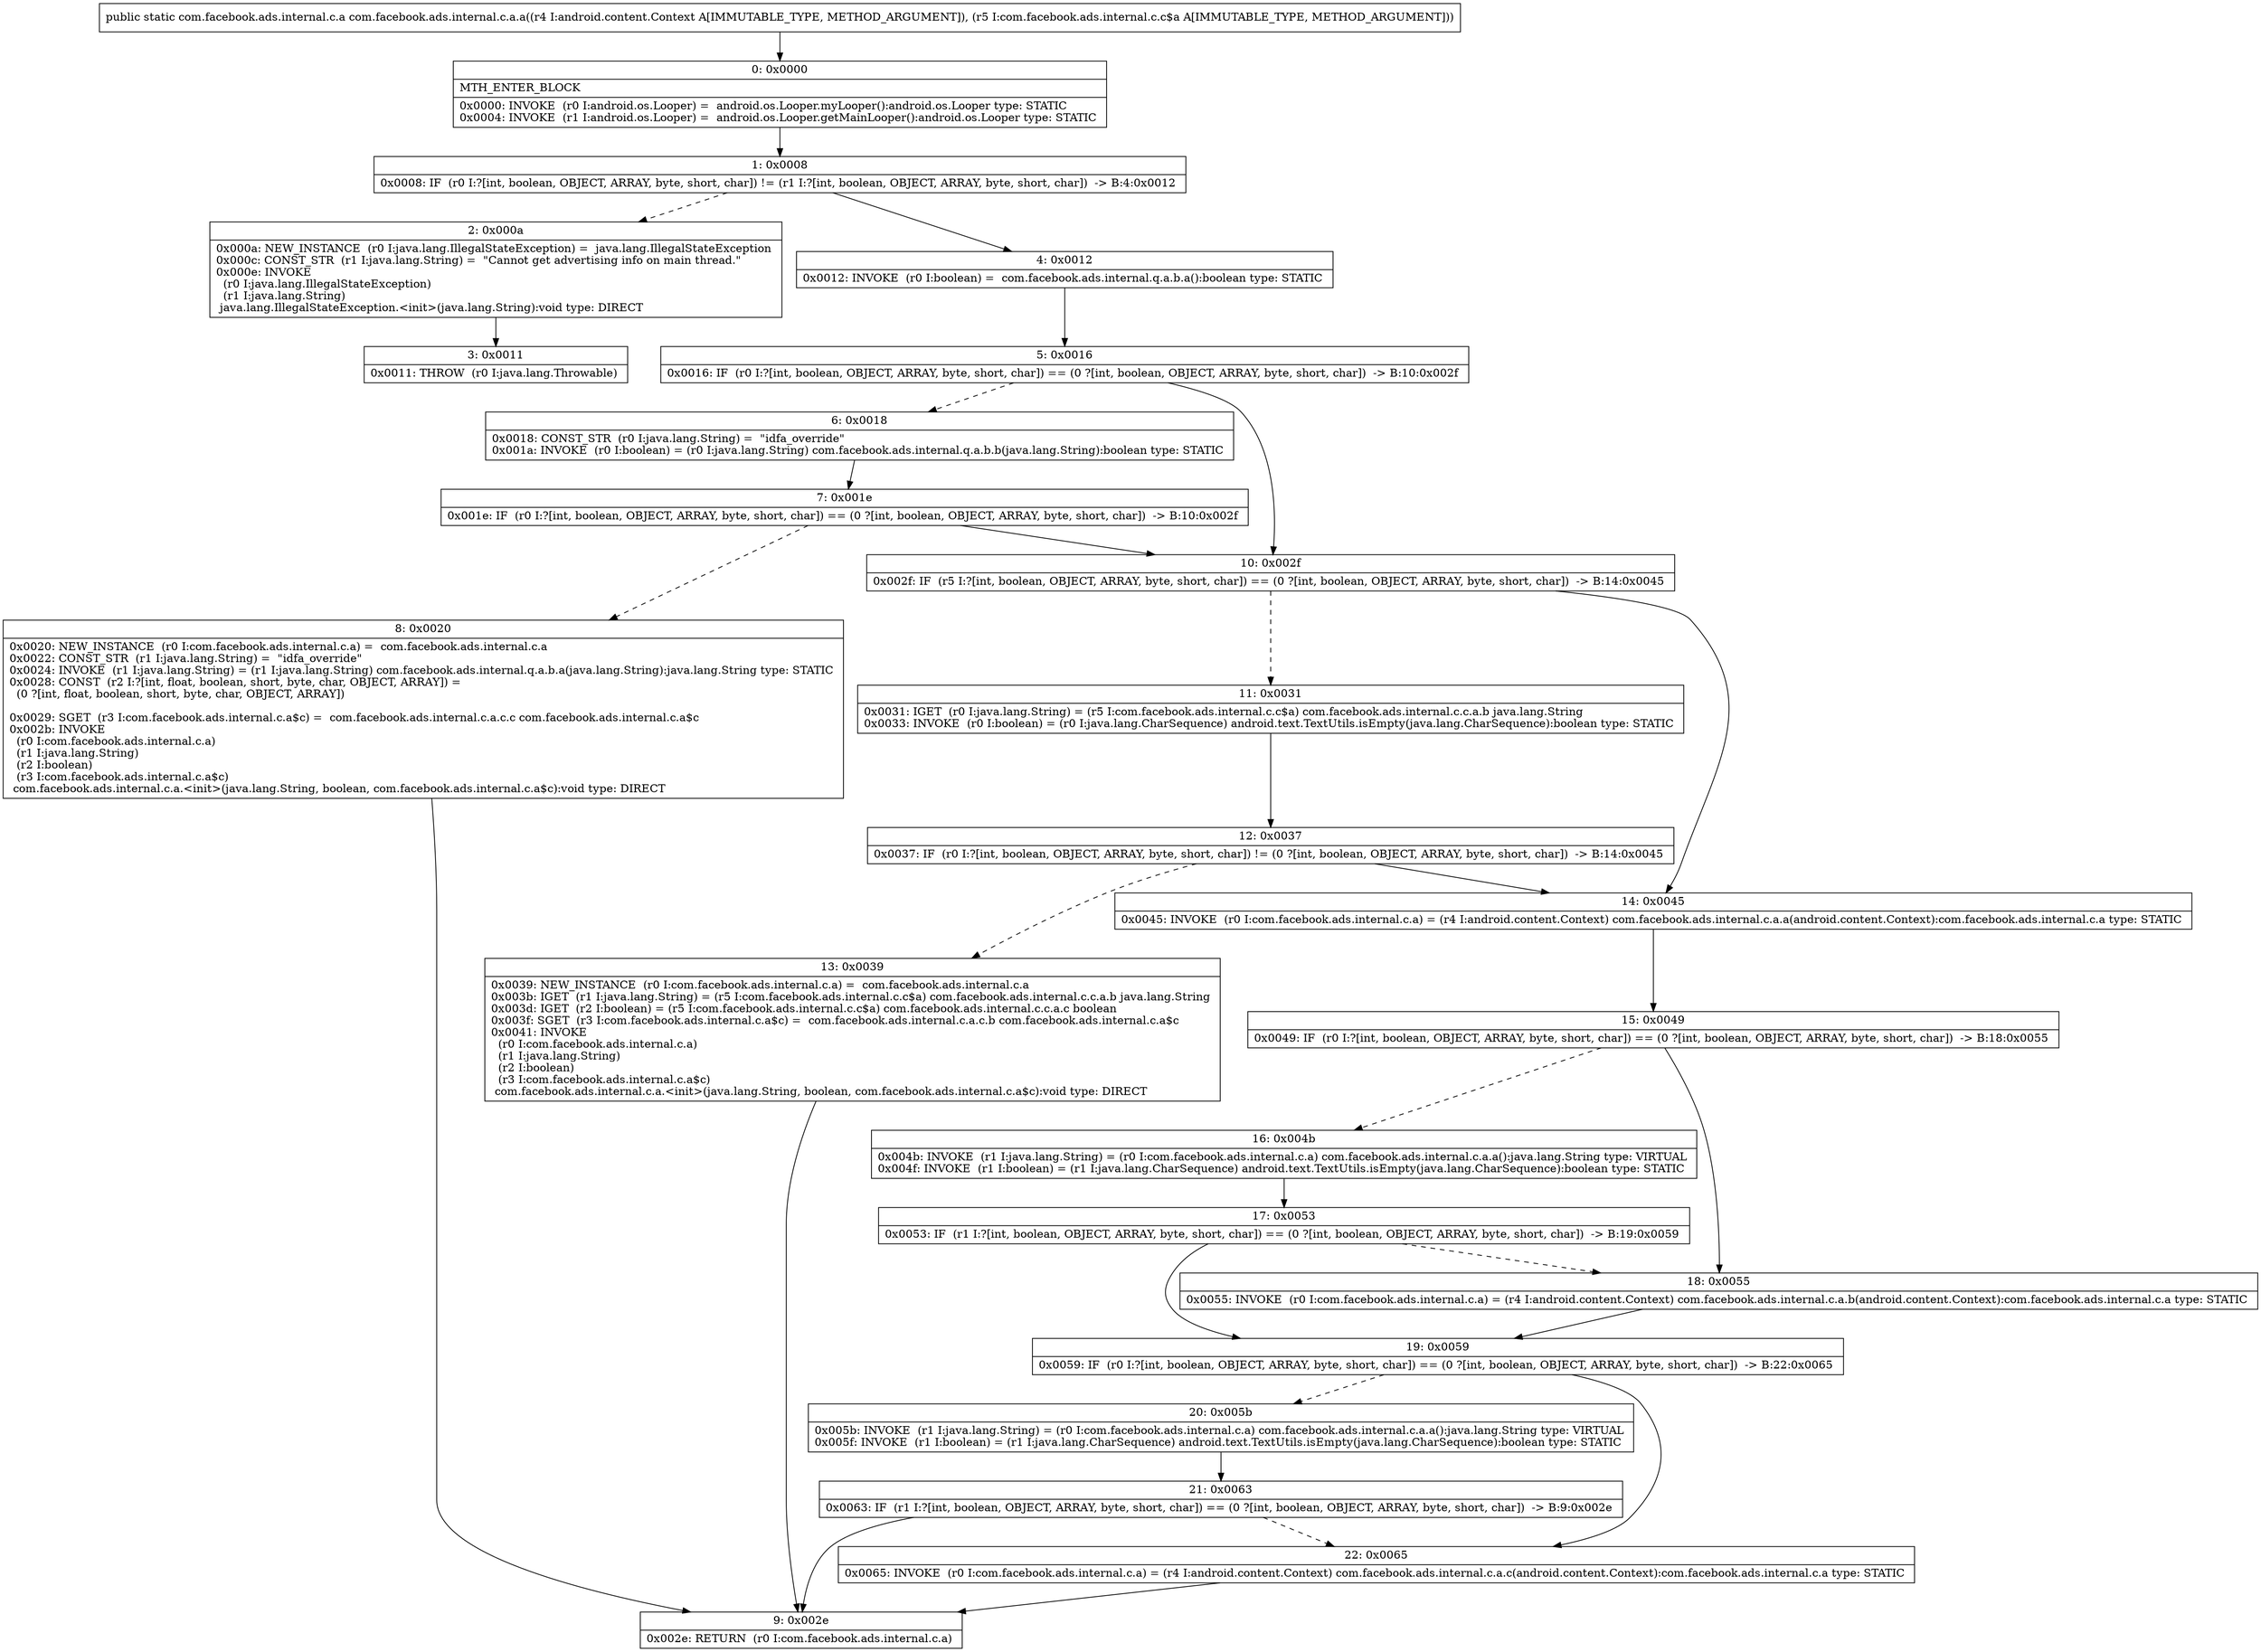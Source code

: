 digraph "CFG forcom.facebook.ads.internal.c.a.a(Landroid\/content\/Context;Lcom\/facebook\/ads\/internal\/c\/c$a;)Lcom\/facebook\/ads\/internal\/c\/a;" {
Node_0 [shape=record,label="{0\:\ 0x0000|MTH_ENTER_BLOCK\l|0x0000: INVOKE  (r0 I:android.os.Looper) =  android.os.Looper.myLooper():android.os.Looper type: STATIC \l0x0004: INVOKE  (r1 I:android.os.Looper) =  android.os.Looper.getMainLooper():android.os.Looper type: STATIC \l}"];
Node_1 [shape=record,label="{1\:\ 0x0008|0x0008: IF  (r0 I:?[int, boolean, OBJECT, ARRAY, byte, short, char]) != (r1 I:?[int, boolean, OBJECT, ARRAY, byte, short, char])  \-\> B:4:0x0012 \l}"];
Node_2 [shape=record,label="{2\:\ 0x000a|0x000a: NEW_INSTANCE  (r0 I:java.lang.IllegalStateException) =  java.lang.IllegalStateException \l0x000c: CONST_STR  (r1 I:java.lang.String) =  \"Cannot get advertising info on main thread.\" \l0x000e: INVOKE  \l  (r0 I:java.lang.IllegalStateException)\l  (r1 I:java.lang.String)\l java.lang.IllegalStateException.\<init\>(java.lang.String):void type: DIRECT \l}"];
Node_3 [shape=record,label="{3\:\ 0x0011|0x0011: THROW  (r0 I:java.lang.Throwable) \l}"];
Node_4 [shape=record,label="{4\:\ 0x0012|0x0012: INVOKE  (r0 I:boolean) =  com.facebook.ads.internal.q.a.b.a():boolean type: STATIC \l}"];
Node_5 [shape=record,label="{5\:\ 0x0016|0x0016: IF  (r0 I:?[int, boolean, OBJECT, ARRAY, byte, short, char]) == (0 ?[int, boolean, OBJECT, ARRAY, byte, short, char])  \-\> B:10:0x002f \l}"];
Node_6 [shape=record,label="{6\:\ 0x0018|0x0018: CONST_STR  (r0 I:java.lang.String) =  \"idfa_override\" \l0x001a: INVOKE  (r0 I:boolean) = (r0 I:java.lang.String) com.facebook.ads.internal.q.a.b.b(java.lang.String):boolean type: STATIC \l}"];
Node_7 [shape=record,label="{7\:\ 0x001e|0x001e: IF  (r0 I:?[int, boolean, OBJECT, ARRAY, byte, short, char]) == (0 ?[int, boolean, OBJECT, ARRAY, byte, short, char])  \-\> B:10:0x002f \l}"];
Node_8 [shape=record,label="{8\:\ 0x0020|0x0020: NEW_INSTANCE  (r0 I:com.facebook.ads.internal.c.a) =  com.facebook.ads.internal.c.a \l0x0022: CONST_STR  (r1 I:java.lang.String) =  \"idfa_override\" \l0x0024: INVOKE  (r1 I:java.lang.String) = (r1 I:java.lang.String) com.facebook.ads.internal.q.a.b.a(java.lang.String):java.lang.String type: STATIC \l0x0028: CONST  (r2 I:?[int, float, boolean, short, byte, char, OBJECT, ARRAY]) = \l  (0 ?[int, float, boolean, short, byte, char, OBJECT, ARRAY])\l \l0x0029: SGET  (r3 I:com.facebook.ads.internal.c.a$c) =  com.facebook.ads.internal.c.a.c.c com.facebook.ads.internal.c.a$c \l0x002b: INVOKE  \l  (r0 I:com.facebook.ads.internal.c.a)\l  (r1 I:java.lang.String)\l  (r2 I:boolean)\l  (r3 I:com.facebook.ads.internal.c.a$c)\l com.facebook.ads.internal.c.a.\<init\>(java.lang.String, boolean, com.facebook.ads.internal.c.a$c):void type: DIRECT \l}"];
Node_9 [shape=record,label="{9\:\ 0x002e|0x002e: RETURN  (r0 I:com.facebook.ads.internal.c.a) \l}"];
Node_10 [shape=record,label="{10\:\ 0x002f|0x002f: IF  (r5 I:?[int, boolean, OBJECT, ARRAY, byte, short, char]) == (0 ?[int, boolean, OBJECT, ARRAY, byte, short, char])  \-\> B:14:0x0045 \l}"];
Node_11 [shape=record,label="{11\:\ 0x0031|0x0031: IGET  (r0 I:java.lang.String) = (r5 I:com.facebook.ads.internal.c.c$a) com.facebook.ads.internal.c.c.a.b java.lang.String \l0x0033: INVOKE  (r0 I:boolean) = (r0 I:java.lang.CharSequence) android.text.TextUtils.isEmpty(java.lang.CharSequence):boolean type: STATIC \l}"];
Node_12 [shape=record,label="{12\:\ 0x0037|0x0037: IF  (r0 I:?[int, boolean, OBJECT, ARRAY, byte, short, char]) != (0 ?[int, boolean, OBJECT, ARRAY, byte, short, char])  \-\> B:14:0x0045 \l}"];
Node_13 [shape=record,label="{13\:\ 0x0039|0x0039: NEW_INSTANCE  (r0 I:com.facebook.ads.internal.c.a) =  com.facebook.ads.internal.c.a \l0x003b: IGET  (r1 I:java.lang.String) = (r5 I:com.facebook.ads.internal.c.c$a) com.facebook.ads.internal.c.c.a.b java.lang.String \l0x003d: IGET  (r2 I:boolean) = (r5 I:com.facebook.ads.internal.c.c$a) com.facebook.ads.internal.c.c.a.c boolean \l0x003f: SGET  (r3 I:com.facebook.ads.internal.c.a$c) =  com.facebook.ads.internal.c.a.c.b com.facebook.ads.internal.c.a$c \l0x0041: INVOKE  \l  (r0 I:com.facebook.ads.internal.c.a)\l  (r1 I:java.lang.String)\l  (r2 I:boolean)\l  (r3 I:com.facebook.ads.internal.c.a$c)\l com.facebook.ads.internal.c.a.\<init\>(java.lang.String, boolean, com.facebook.ads.internal.c.a$c):void type: DIRECT \l}"];
Node_14 [shape=record,label="{14\:\ 0x0045|0x0045: INVOKE  (r0 I:com.facebook.ads.internal.c.a) = (r4 I:android.content.Context) com.facebook.ads.internal.c.a.a(android.content.Context):com.facebook.ads.internal.c.a type: STATIC \l}"];
Node_15 [shape=record,label="{15\:\ 0x0049|0x0049: IF  (r0 I:?[int, boolean, OBJECT, ARRAY, byte, short, char]) == (0 ?[int, boolean, OBJECT, ARRAY, byte, short, char])  \-\> B:18:0x0055 \l}"];
Node_16 [shape=record,label="{16\:\ 0x004b|0x004b: INVOKE  (r1 I:java.lang.String) = (r0 I:com.facebook.ads.internal.c.a) com.facebook.ads.internal.c.a.a():java.lang.String type: VIRTUAL \l0x004f: INVOKE  (r1 I:boolean) = (r1 I:java.lang.CharSequence) android.text.TextUtils.isEmpty(java.lang.CharSequence):boolean type: STATIC \l}"];
Node_17 [shape=record,label="{17\:\ 0x0053|0x0053: IF  (r1 I:?[int, boolean, OBJECT, ARRAY, byte, short, char]) == (0 ?[int, boolean, OBJECT, ARRAY, byte, short, char])  \-\> B:19:0x0059 \l}"];
Node_18 [shape=record,label="{18\:\ 0x0055|0x0055: INVOKE  (r0 I:com.facebook.ads.internal.c.a) = (r4 I:android.content.Context) com.facebook.ads.internal.c.a.b(android.content.Context):com.facebook.ads.internal.c.a type: STATIC \l}"];
Node_19 [shape=record,label="{19\:\ 0x0059|0x0059: IF  (r0 I:?[int, boolean, OBJECT, ARRAY, byte, short, char]) == (0 ?[int, boolean, OBJECT, ARRAY, byte, short, char])  \-\> B:22:0x0065 \l}"];
Node_20 [shape=record,label="{20\:\ 0x005b|0x005b: INVOKE  (r1 I:java.lang.String) = (r0 I:com.facebook.ads.internal.c.a) com.facebook.ads.internal.c.a.a():java.lang.String type: VIRTUAL \l0x005f: INVOKE  (r1 I:boolean) = (r1 I:java.lang.CharSequence) android.text.TextUtils.isEmpty(java.lang.CharSequence):boolean type: STATIC \l}"];
Node_21 [shape=record,label="{21\:\ 0x0063|0x0063: IF  (r1 I:?[int, boolean, OBJECT, ARRAY, byte, short, char]) == (0 ?[int, boolean, OBJECT, ARRAY, byte, short, char])  \-\> B:9:0x002e \l}"];
Node_22 [shape=record,label="{22\:\ 0x0065|0x0065: INVOKE  (r0 I:com.facebook.ads.internal.c.a) = (r4 I:android.content.Context) com.facebook.ads.internal.c.a.c(android.content.Context):com.facebook.ads.internal.c.a type: STATIC \l}"];
MethodNode[shape=record,label="{public static com.facebook.ads.internal.c.a com.facebook.ads.internal.c.a.a((r4 I:android.content.Context A[IMMUTABLE_TYPE, METHOD_ARGUMENT]), (r5 I:com.facebook.ads.internal.c.c$a A[IMMUTABLE_TYPE, METHOD_ARGUMENT])) }"];
MethodNode -> Node_0;
Node_0 -> Node_1;
Node_1 -> Node_2[style=dashed];
Node_1 -> Node_4;
Node_2 -> Node_3;
Node_4 -> Node_5;
Node_5 -> Node_6[style=dashed];
Node_5 -> Node_10;
Node_6 -> Node_7;
Node_7 -> Node_8[style=dashed];
Node_7 -> Node_10;
Node_8 -> Node_9;
Node_10 -> Node_11[style=dashed];
Node_10 -> Node_14;
Node_11 -> Node_12;
Node_12 -> Node_13[style=dashed];
Node_12 -> Node_14;
Node_13 -> Node_9;
Node_14 -> Node_15;
Node_15 -> Node_16[style=dashed];
Node_15 -> Node_18;
Node_16 -> Node_17;
Node_17 -> Node_18[style=dashed];
Node_17 -> Node_19;
Node_18 -> Node_19;
Node_19 -> Node_20[style=dashed];
Node_19 -> Node_22;
Node_20 -> Node_21;
Node_21 -> Node_9;
Node_21 -> Node_22[style=dashed];
Node_22 -> Node_9;
}

